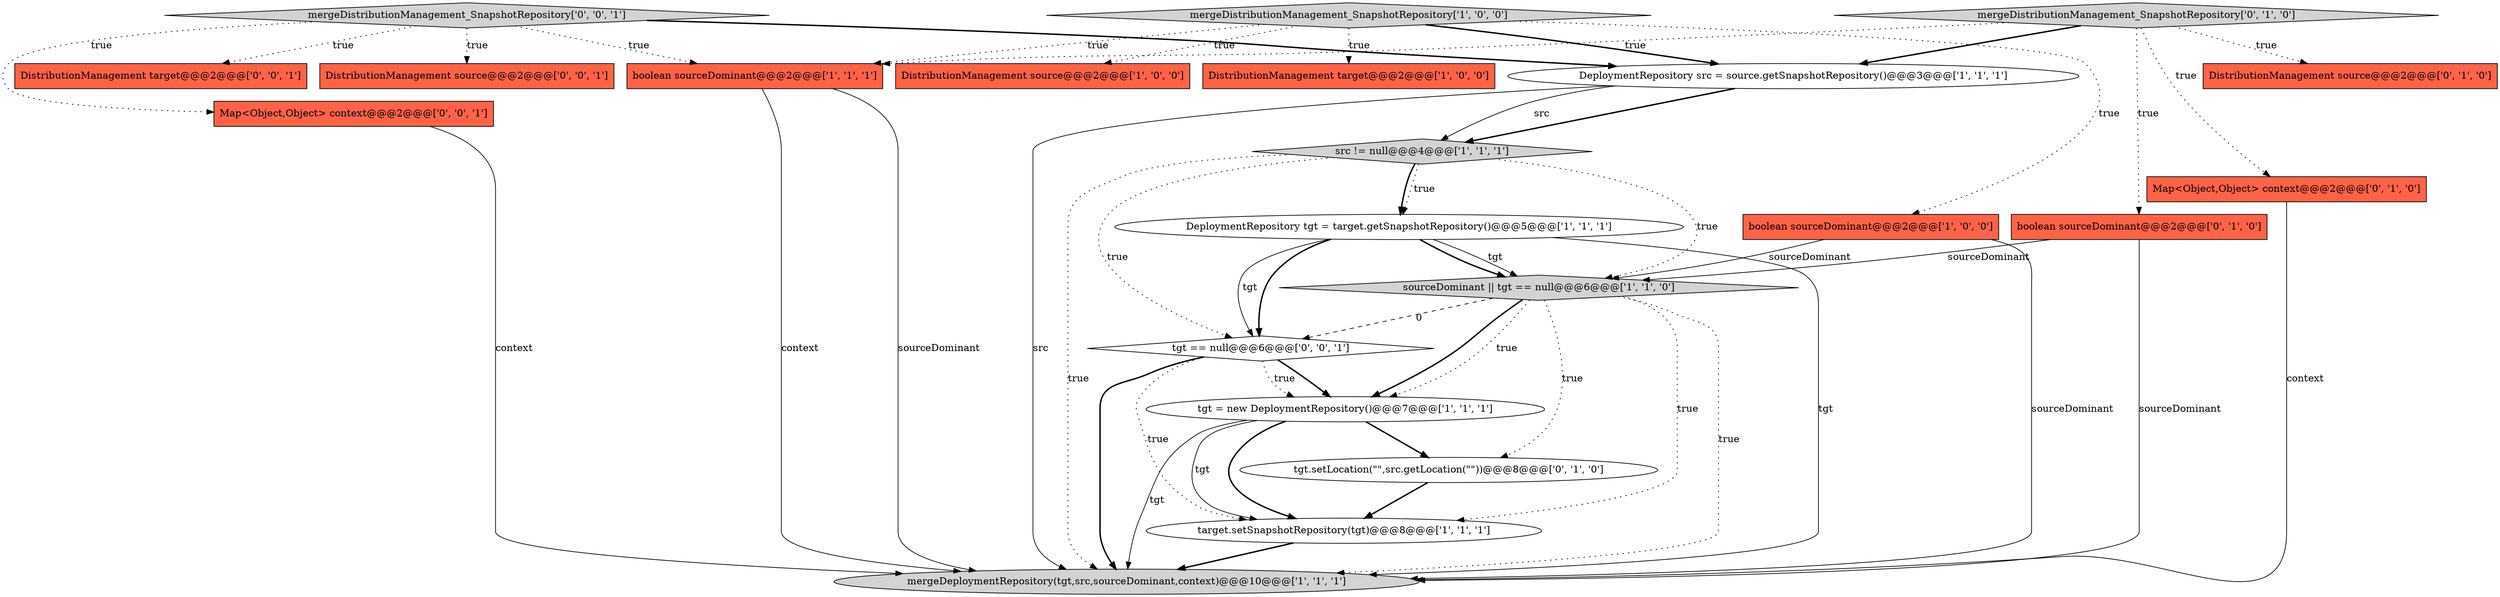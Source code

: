 digraph {
11 [style = filled, label = "tgt = new DeploymentRepository()@@@7@@@['1', '1', '1']", fillcolor = white, shape = ellipse image = "AAA0AAABBB1BBB"];
20 [style = filled, label = "Map<Object,Object> context@@@2@@@['0', '0', '1']", fillcolor = tomato, shape = box image = "AAA0AAABBB3BBB"];
8 [style = filled, label = "boolean sourceDominant@@@2@@@['1', '1', '1']", fillcolor = tomato, shape = box image = "AAA0AAABBB1BBB"];
4 [style = filled, label = "mergeDistributionManagement_SnapshotRepository['1', '0', '0']", fillcolor = lightgray, shape = diamond image = "AAA0AAABBB1BBB"];
15 [style = filled, label = "boolean sourceDominant@@@2@@@['0', '1', '0']", fillcolor = tomato, shape = box image = "AAA0AAABBB2BBB"];
17 [style = filled, label = "DistributionManagement target@@@2@@@['0', '0', '1']", fillcolor = tomato, shape = box image = "AAA0AAABBB3BBB"];
0 [style = filled, label = "DeploymentRepository tgt = target.getSnapshotRepository()@@@5@@@['1', '1', '1']", fillcolor = white, shape = ellipse image = "AAA0AAABBB1BBB"];
6 [style = filled, label = "sourceDominant || tgt == null@@@6@@@['1', '1', '0']", fillcolor = lightgray, shape = diamond image = "AAA0AAABBB1BBB"];
12 [style = filled, label = "mergeDistributionManagement_SnapshotRepository['0', '1', '0']", fillcolor = lightgray, shape = diamond image = "AAA0AAABBB2BBB"];
1 [style = filled, label = "DistributionManagement source@@@2@@@['1', '0', '0']", fillcolor = tomato, shape = box image = "AAA0AAABBB1BBB"];
14 [style = filled, label = "Map<Object,Object> context@@@2@@@['0', '1', '0']", fillcolor = tomato, shape = box image = "AAA0AAABBB2BBB"];
7 [style = filled, label = "DistributionManagement target@@@2@@@['1', '0', '0']", fillcolor = tomato, shape = box image = "AAA0AAABBB1BBB"];
16 [style = filled, label = "tgt.setLocation(\"\",src.getLocation(\"\"))@@@8@@@['0', '1', '0']", fillcolor = white, shape = ellipse image = "AAA1AAABBB2BBB"];
2 [style = filled, label = "boolean sourceDominant@@@2@@@['1', '0', '0']", fillcolor = tomato, shape = box image = "AAA0AAABBB1BBB"];
10 [style = filled, label = "target.setSnapshotRepository(tgt)@@@8@@@['1', '1', '1']", fillcolor = white, shape = ellipse image = "AAA0AAABBB1BBB"];
21 [style = filled, label = "mergeDistributionManagement_SnapshotRepository['0', '0', '1']", fillcolor = lightgray, shape = diamond image = "AAA0AAABBB3BBB"];
13 [style = filled, label = "DistributionManagement source@@@2@@@['0', '1', '0']", fillcolor = tomato, shape = box image = "AAA0AAABBB2BBB"];
19 [style = filled, label = "tgt == null@@@6@@@['0', '0', '1']", fillcolor = white, shape = diamond image = "AAA0AAABBB3BBB"];
5 [style = filled, label = "mergeDeploymentRepository(tgt,src,sourceDominant,context)@@@10@@@['1', '1', '1']", fillcolor = lightgray, shape = ellipse image = "AAA0AAABBB1BBB"];
9 [style = filled, label = "DeploymentRepository src = source.getSnapshotRepository()@@@3@@@['1', '1', '1']", fillcolor = white, shape = ellipse image = "AAA0AAABBB1BBB"];
3 [style = filled, label = "src != null@@@4@@@['1', '1', '1']", fillcolor = lightgray, shape = diamond image = "AAA0AAABBB1BBB"];
18 [style = filled, label = "DistributionManagement source@@@2@@@['0', '0', '1']", fillcolor = tomato, shape = box image = "AAA0AAABBB3BBB"];
0->6 [style = bold, label=""];
2->5 [style = solid, label="sourceDominant"];
6->16 [style = dotted, label="true"];
2->6 [style = solid, label="sourceDominant"];
20->5 [style = solid, label="context"];
19->5 [style = bold, label=""];
21->18 [style = dotted, label="true"];
15->6 [style = solid, label="sourceDominant"];
4->7 [style = dotted, label="true"];
3->19 [style = dotted, label="true"];
6->11 [style = bold, label=""];
9->3 [style = bold, label=""];
12->13 [style = dotted, label="true"];
8->5 [style = solid, label="sourceDominant"];
0->19 [style = bold, label=""];
12->15 [style = dotted, label="true"];
21->17 [style = dotted, label="true"];
19->10 [style = dotted, label="true"];
11->16 [style = bold, label=""];
4->1 [style = dotted, label="true"];
21->20 [style = dotted, label="true"];
16->10 [style = bold, label=""];
14->5 [style = solid, label="context"];
11->10 [style = solid, label="tgt"];
4->8 [style = dotted, label="true"];
11->5 [style = solid, label="tgt"];
3->0 [style = dotted, label="true"];
12->9 [style = bold, label=""];
8->5 [style = solid, label="context"];
6->5 [style = dotted, label="true"];
0->19 [style = solid, label="tgt"];
12->8 [style = dotted, label="true"];
0->6 [style = solid, label="tgt"];
15->5 [style = solid, label="sourceDominant"];
11->10 [style = bold, label=""];
6->10 [style = dotted, label="true"];
19->11 [style = bold, label=""];
19->11 [style = dotted, label="true"];
0->5 [style = solid, label="tgt"];
3->0 [style = bold, label=""];
4->9 [style = bold, label=""];
3->6 [style = dotted, label="true"];
12->14 [style = dotted, label="true"];
21->8 [style = dotted, label="true"];
9->5 [style = solid, label="src"];
21->9 [style = bold, label=""];
6->19 [style = dashed, label="0"];
4->2 [style = dotted, label="true"];
9->3 [style = solid, label="src"];
3->5 [style = dotted, label="true"];
10->5 [style = bold, label=""];
6->11 [style = dotted, label="true"];
}
